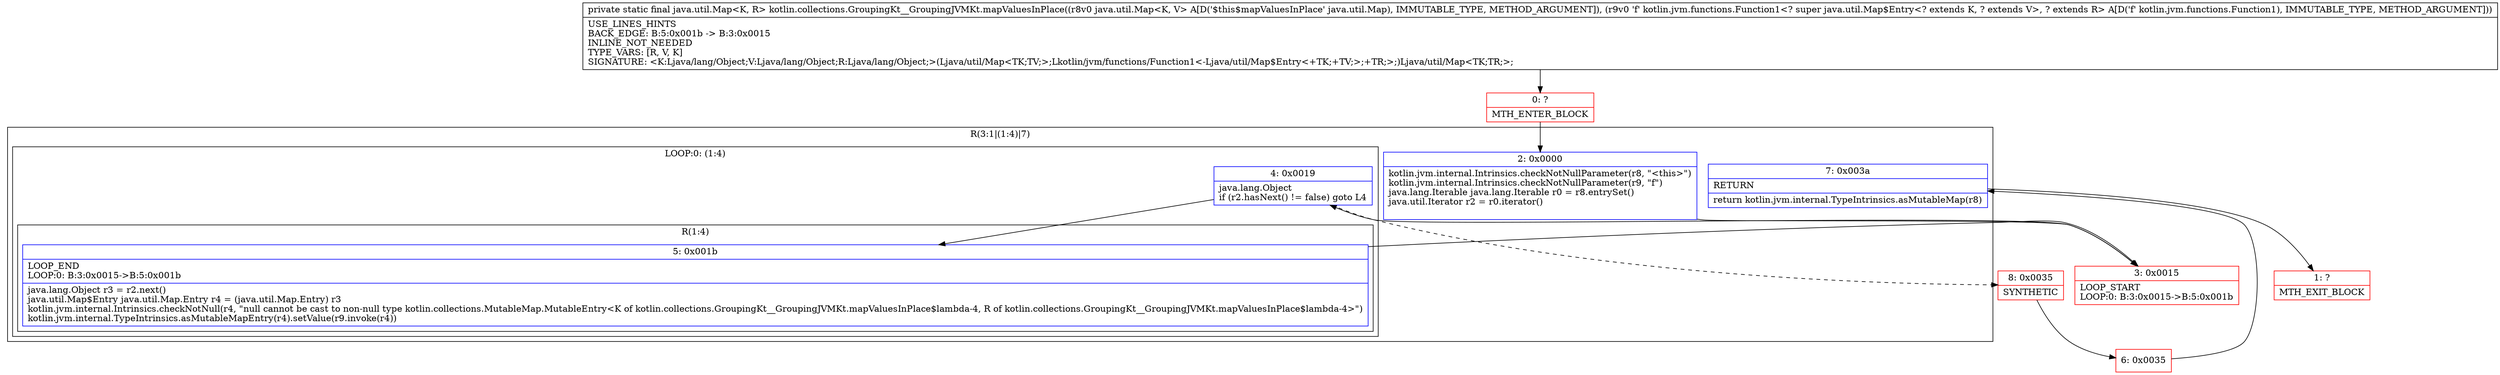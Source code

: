digraph "CFG forkotlin.collections.GroupingKt__GroupingJVMKt.mapValuesInPlace(Ljava\/util\/Map;Lkotlin\/jvm\/functions\/Function1;)Ljava\/util\/Map;" {
subgraph cluster_Region_1584175449 {
label = "R(3:1|(1:4)|7)";
node [shape=record,color=blue];
Node_2 [shape=record,label="{2\:\ 0x0000|kotlin.jvm.internal.Intrinsics.checkNotNullParameter(r8, \"\<this\>\")\lkotlin.jvm.internal.Intrinsics.checkNotNullParameter(r9, \"f\")\ljava.lang.Iterable java.lang.Iterable r0 = r8.entrySet()\ljava.util.Iterator r2 = r0.iterator()\l\l}"];
subgraph cluster_LoopRegion_1819428001 {
label = "LOOP:0: (1:4)";
node [shape=record,color=blue];
Node_4 [shape=record,label="{4\:\ 0x0019|java.lang.Object \lif (r2.hasNext() != false) goto L4\l}"];
subgraph cluster_Region_1550222333 {
label = "R(1:4)";
node [shape=record,color=blue];
Node_5 [shape=record,label="{5\:\ 0x001b|LOOP_END\lLOOP:0: B:3:0x0015\-\>B:5:0x001b\l|java.lang.Object r3 = r2.next()\ljava.util.Map$Entry java.util.Map.Entry r4 = (java.util.Map.Entry) r3\lkotlin.jvm.internal.Intrinsics.checkNotNull(r4, \"null cannot be cast to non\-null type kotlin.collections.MutableMap.MutableEntry\<K of kotlin.collections.GroupingKt__GroupingJVMKt.mapValuesInPlace$lambda\-4, R of kotlin.collections.GroupingKt__GroupingJVMKt.mapValuesInPlace$lambda\-4\>\")\lkotlin.jvm.internal.TypeIntrinsics.asMutableMapEntry(r4).setValue(r9.invoke(r4))\l}"];
}
}
Node_7 [shape=record,label="{7\:\ 0x003a|RETURN\l|return kotlin.jvm.internal.TypeIntrinsics.asMutableMap(r8)\l}"];
}
Node_0 [shape=record,color=red,label="{0\:\ ?|MTH_ENTER_BLOCK\l}"];
Node_3 [shape=record,color=red,label="{3\:\ 0x0015|LOOP_START\lLOOP:0: B:3:0x0015\-\>B:5:0x001b\l}"];
Node_8 [shape=record,color=red,label="{8\:\ 0x0035|SYNTHETIC\l}"];
Node_6 [shape=record,color=red,label="{6\:\ 0x0035}"];
Node_1 [shape=record,color=red,label="{1\:\ ?|MTH_EXIT_BLOCK\l}"];
MethodNode[shape=record,label="{private static final java.util.Map\<K, R\> kotlin.collections.GroupingKt__GroupingJVMKt.mapValuesInPlace((r8v0 java.util.Map\<K, V\> A[D('$this$mapValuesInPlace' java.util.Map), IMMUTABLE_TYPE, METHOD_ARGUMENT]), (r9v0 'f' kotlin.jvm.functions.Function1\<? super java.util.Map$Entry\<? extends K, ? extends V\>, ? extends R\> A[D('f' kotlin.jvm.functions.Function1), IMMUTABLE_TYPE, METHOD_ARGUMENT]))  | USE_LINES_HINTS\lBACK_EDGE: B:5:0x001b \-\> B:3:0x0015\lINLINE_NOT_NEEDED\lTYPE_VARS: [R, V, K]\lSIGNATURE: \<K:Ljava\/lang\/Object;V:Ljava\/lang\/Object;R:Ljava\/lang\/Object;\>(Ljava\/util\/Map\<TK;TV;\>;Lkotlin\/jvm\/functions\/Function1\<\-Ljava\/util\/Map$Entry\<+TK;+TV;\>;+TR;\>;)Ljava\/util\/Map\<TK;TR;\>;\l}"];
MethodNode -> Node_0;Node_2 -> Node_3;
Node_4 -> Node_5;
Node_4 -> Node_8[style=dashed];
Node_5 -> Node_3;
Node_7 -> Node_1;
Node_0 -> Node_2;
Node_3 -> Node_4;
Node_8 -> Node_6;
Node_6 -> Node_7;
}


